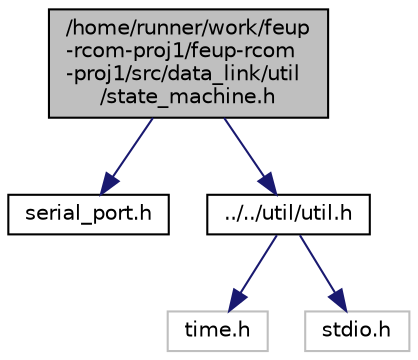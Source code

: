 digraph "/home/runner/work/feup-rcom-proj1/feup-rcom-proj1/src/data_link/util/state_machine.h"
{
  edge [fontname="Helvetica",fontsize="10",labelfontname="Helvetica",labelfontsize="10"];
  node [fontname="Helvetica",fontsize="10",shape=record];
  Node0 [label="/home/runner/work/feup\l-rcom-proj1/feup-rcom\l-proj1/src/data_link/util\l/state_machine.h",height=0.2,width=0.4,color="black", fillcolor="grey75", style="filled", fontcolor="black"];
  Node0 -> Node1 [color="midnightblue",fontsize="10",style="solid",fontname="Helvetica"];
  Node1 [label="serial_port.h",height=0.2,width=0.4,color="black", fillcolor="white", style="filled",URL="$serial__port_8h.html",tooltip="Defines flags related to the data link. "];
  Node0 -> Node2 [color="midnightblue",fontsize="10",style="solid",fontname="Helvetica"];
  Node2 [label="../../util/util.h",height=0.2,width=0.4,color="black", fillcolor="white", style="filled",URL="$util_8h.html",tooltip="Defines useful flags and functions for daily C. "];
  Node2 -> Node3 [color="midnightblue",fontsize="10",style="solid",fontname="Helvetica"];
  Node3 [label="time.h",height=0.2,width=0.4,color="grey75", fillcolor="white", style="filled"];
  Node2 -> Node4 [color="midnightblue",fontsize="10",style="solid",fontname="Helvetica"];
  Node4 [label="stdio.h",height=0.2,width=0.4,color="grey75", fillcolor="white", style="filled"];
}
